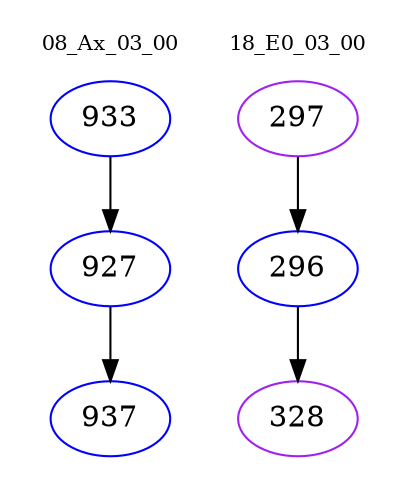 digraph{
subgraph cluster_0 {
color = white
label = "08_Ax_03_00";
fontsize=10;
T0_933 [label="933", color="blue"]
T0_933 -> T0_927 [color="black"]
T0_927 [label="927", color="blue"]
T0_927 -> T0_937 [color="black"]
T0_937 [label="937", color="blue"]
}
subgraph cluster_1 {
color = white
label = "18_E0_03_00";
fontsize=10;
T1_297 [label="297", color="purple"]
T1_297 -> T1_296 [color="black"]
T1_296 [label="296", color="blue"]
T1_296 -> T1_328 [color="black"]
T1_328 [label="328", color="purple"]
}
}
